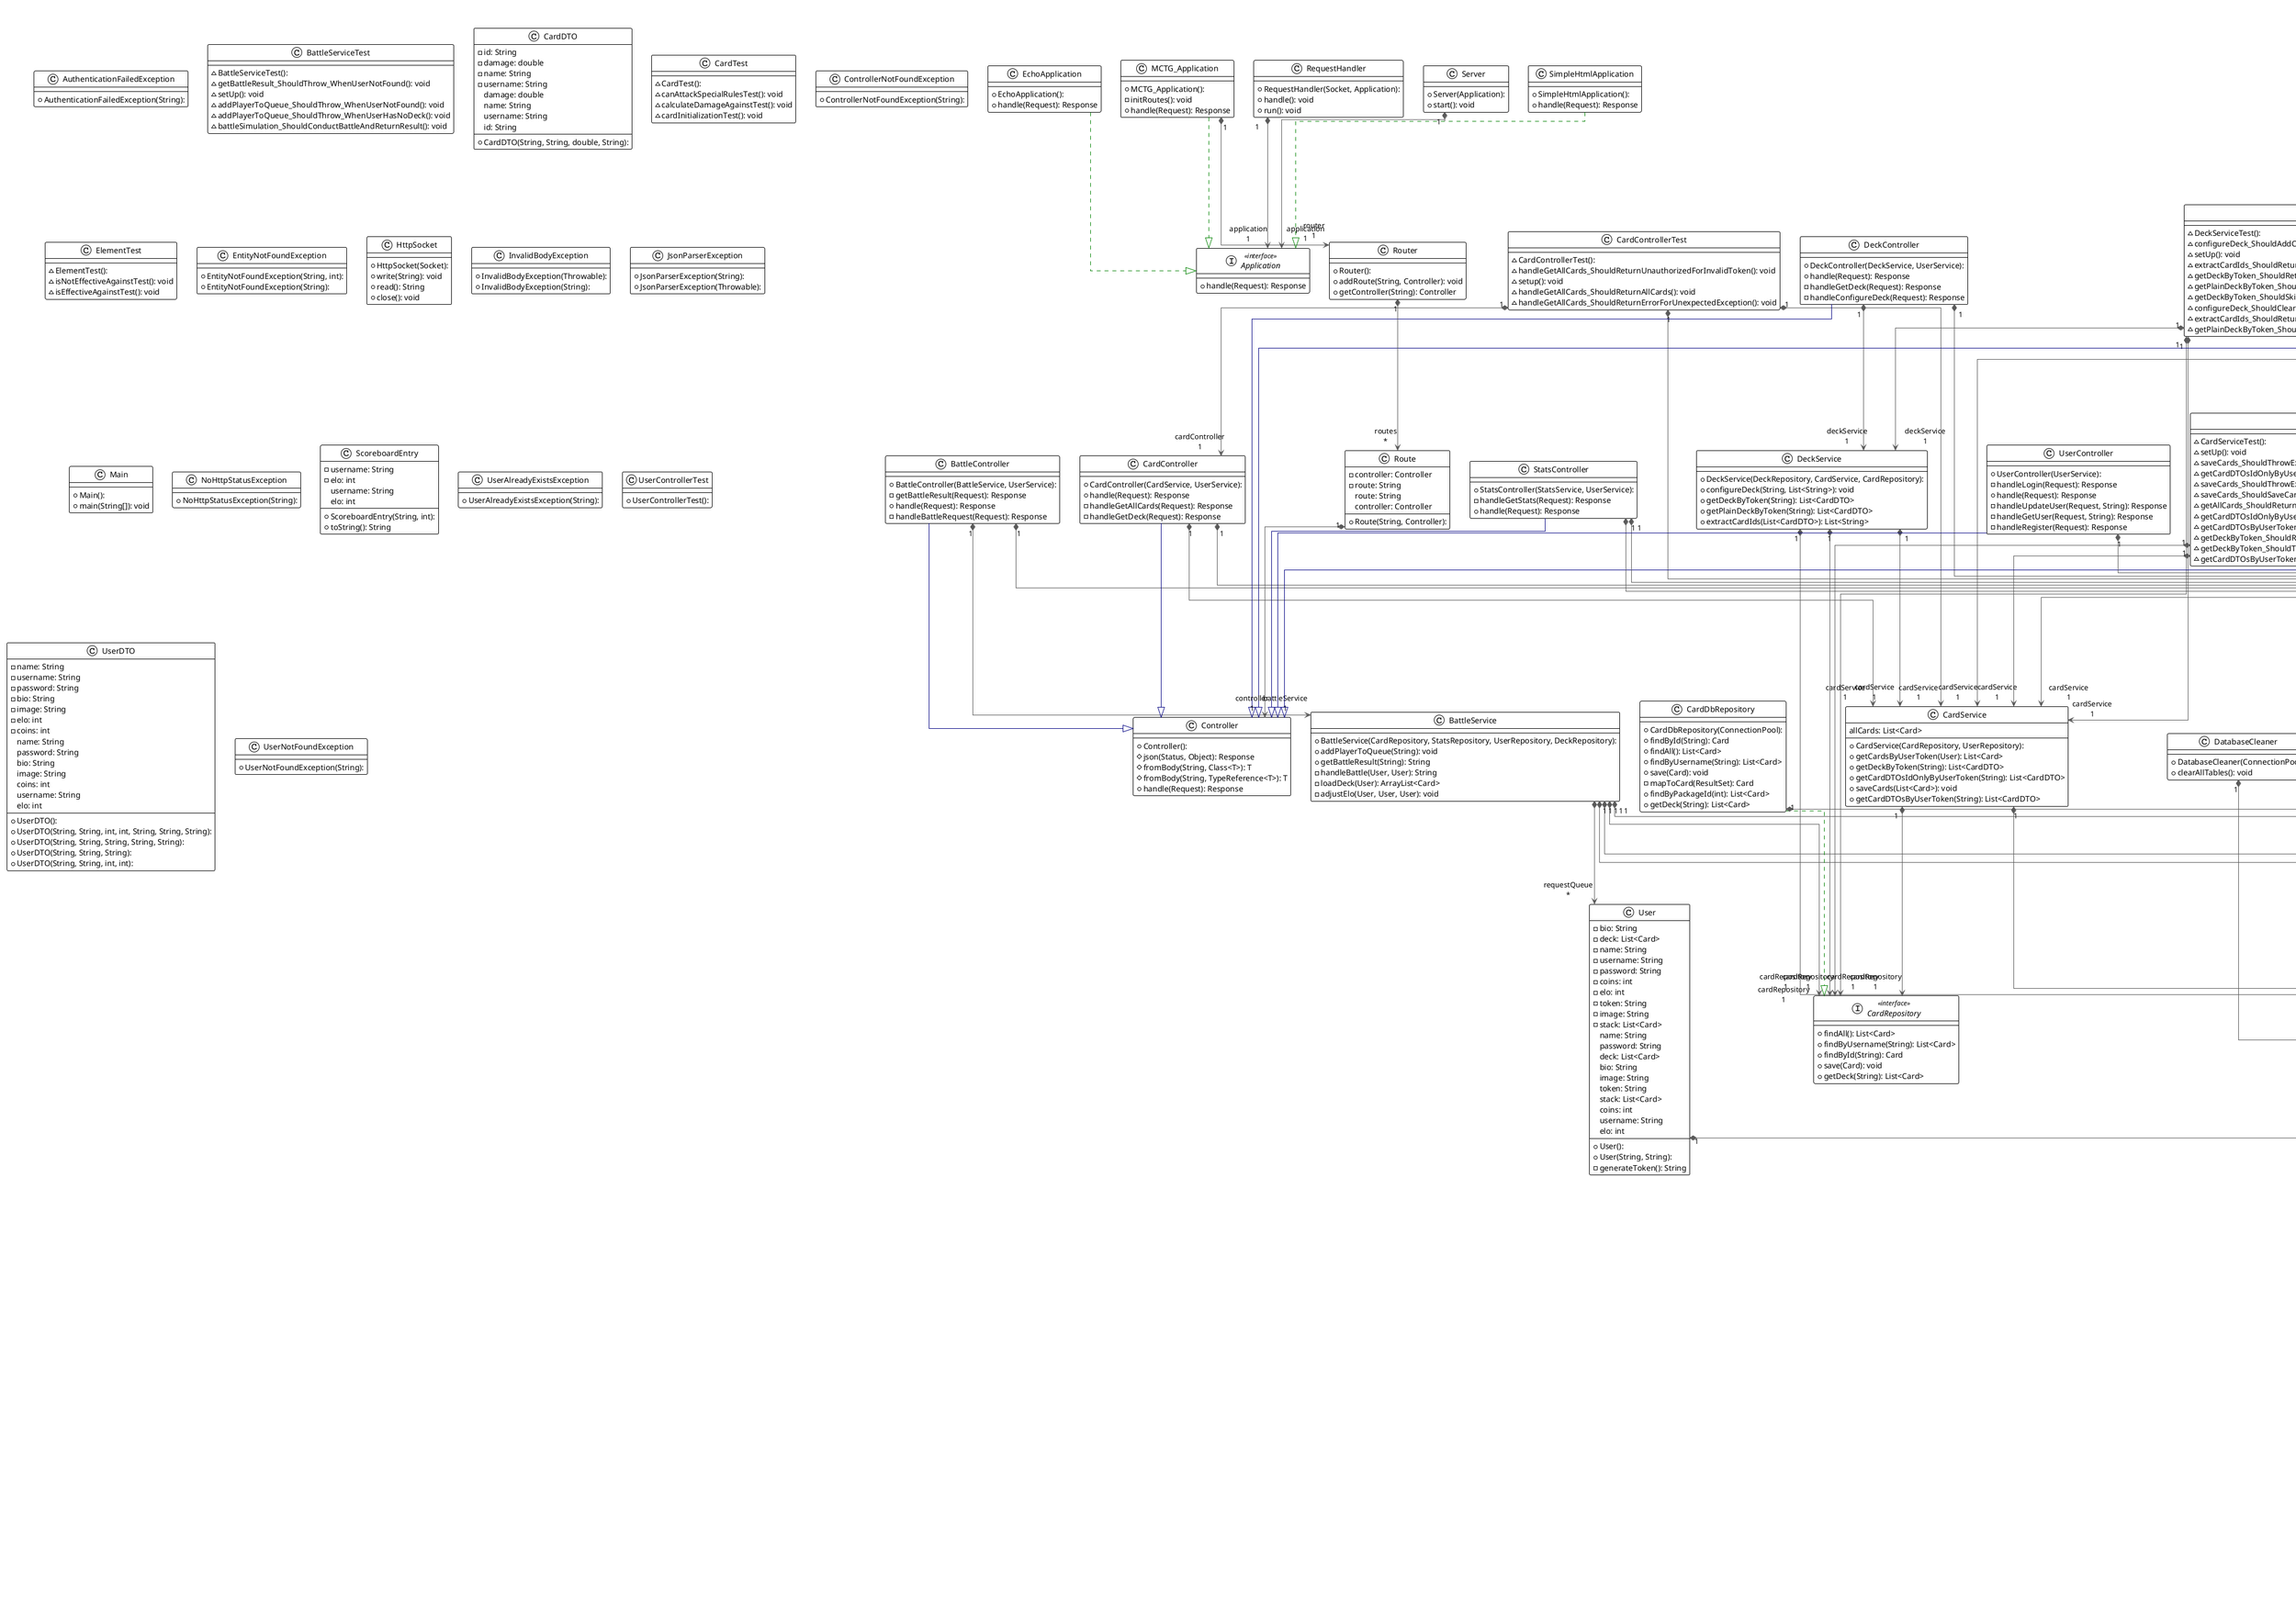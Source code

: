 @startuml

!theme plain
top to bottom direction
skinparam linetype ortho

interface Application << interface >> {
  + handle(Request): Response
}
class AuthenticationFailedException {
  + AuthenticationFailedException(String): 
}
class BattleController {
  + BattleController(BattleService, UserService): 
  - getBattleResult(Request): Response
  + handle(Request): Response
  - handleBattleRequest(Request): Response
}
class BattleService {
  + BattleService(CardRepository, StatsRepository, UserRepository, DeckRepository): 
  + addPlayerToQueue(String): void
  + getBattleResult(String): String
  - handleBattle(User, User): String
  - loadDeck(User): ArrayList<Card>
  - adjustElo(User, User, User): void
}
class BattleServiceTest {
  ~ BattleServiceTest(): 
  ~ getBattleResult_ShouldThrow_WhenUserNotFound(): void
  ~ setUp(): void
  ~ addPlayerToQueue_ShouldThrow_WhenUserNotFound(): void
  ~ addPlayerToQueue_ShouldThrow_WhenUserHasNoDeck(): void
  ~ battleSimulation_ShouldConductBattleAndReturnResult(): void
}
class Card {
  + Card(String, String, double): 
  - username: String
  - element: Element
  - name: String
  - isMonster: boolean
  - monsterType: MonsterType
  - package_id: int
  - id: String
  - isSpell: boolean
  - damage: double
  + canAttack(Card): boolean
  + toString(): String
  - determineElement(String): Element
  - determineMonsterType(String): MonsterType
  + calculateDamageAgainst(Card): double
   damage: double
   name: String
   isSpell: boolean
   monsterType: MonsterType
   package_id: int
   username: String
   element: Element
   id: String
   isMonster: boolean
}
class CardController {
  + CardController(CardService, UserService): 
  + handle(Request): Response
  - handleGetAllCards(Request): Response
  - handleGetDeck(Request): Response
}
class CardControllerTest {
  ~ CardControllerTest(): 
  ~ handleGetAllCards_ShouldReturnUnauthorizedForInvalidToken(): void
  ~ setup(): void
  ~ handleGetAllCards_ShouldReturnAllCards(): void
  ~ handleGetAllCards_ShouldReturnErrorForUnexpectedException(): void
}
class CardDTO {
  + CardDTO(String, String, double, String): 
  - id: String
  - damage: double
  - name: String
  - username: String
   damage: double
   name: String
   username: String
   id: String
}
class CardDbRepository {
  + CardDbRepository(ConnectionPool): 
  + findById(String): Card
  + findAll(): List<Card>
  + findByUsername(String): List<Card>
  + save(Card): void
  - mapToCard(ResultSet): Card
  + findByPackageId(int): List<Card>
  + getDeck(String): List<Card>
}
interface CardRepository << interface >> {
  + findAll(): List<Card>
  + findByUsername(String): List<Card>
  + findById(String): Card
  + save(Card): void
  + getDeck(String): List<Card>
}
class CardService {
  + CardService(CardRepository, UserRepository): 
  + getCardsByUserToken(User): List<Card>
  + getDeckByToken(String): List<CardDTO>
  + getCardDTOsIdOnlyByUserToken(String): List<CardDTO>
  + saveCards(List<Card>): void
  + getCardDTOsByUserToken(String): List<CardDTO>
   allCards: List<Card>
}
class CardServiceTest {
  ~ CardServiceTest(): 
  ~ setUp(): void
  ~ saveCards_ShouldThrowException_WhenCardListIsEmpty(): void
  ~ getCardDTOsIdOnlyByUserToken_ShouldThrowException_WhenTokenIsInvalid(): void
  ~ saveCards_ShouldThrowException_WhenCardListIsNull(): void
  ~ saveCards_ShouldSaveCards_WhenCardListIsValid(): void
  ~ getAllCards_ShouldReturnAllCards(): void
  ~ getCardDTOsIdOnlyByUserToken_ShouldReturnCards_WhenTokenIsValid(): void
  ~ getCardDTOsByUserToken_ShouldThrowException_WhenTokenIsInvalid(): void
  ~ getDeckByToken_ShouldReturnDeck_WhenTokenIsValid(): void
  ~ getDeckByToken_ShouldThrowException_WhenTokenIsInvalid(): void
  ~ getCardDTOsByUserToken_ShouldReturnCards_WhenTokenIsValid(): void
}
class CardTest {
  ~ CardTest(): 
  ~ canAttackSpecialRulesTest(): void
  ~ calculateDamageAgainstTest(): void
  ~ cardInitializationTest(): void
}
class ConnectionPool {
  + ConnectionPool(): 
  + closeConnection(Connection): void
   connection: Connection
}
class Controller {
  + Controller(): 
  # json(Status, Object): Response
  # fromBody(String, Class<T>): T
  # fromBody(String, TypeReference<T>): T
  + handle(Request): Response
}
class ControllerNotFoundException {
  + ControllerNotFoundException(String): 
}
class DatabaseCleaner {
  + DatabaseCleaner(ConnectionPool): 
  + clearAllTables(): void
}
class DeckController {
  + DeckController(DeckService, UserService): 
  + handle(Request): Response
  - handleGetDeck(Request): Response
  - handleConfigureDeck(Request): Response
}
class DeckDbRepository {
  + DeckDbRepository(ConnectionPool): 
  + addCardsToDeck(String, List<String>): void
  + getPlainDeck(String): List<String>
  + clearDeck(String): void
  + getDeck(String): List<String>
  + hasDeck(String): boolean
  + getUsernameFromToken(String): String
}
interface DeckRepository << interface >> {
  + clearDeck(String): void
  + getDeck(String): List<String>
  + hasDeck(String): boolean
  + getPlainDeck(String): List<String>
  + addCardsToDeck(String, List<String>): void
  + getUsernameFromToken(String): String
}
class DeckService {
  + DeckService(DeckRepository, CardService, CardRepository): 
  + configureDeck(String, List<String>): void
  + getDeckByToken(String): List<CardDTO>
  + getPlainDeckByToken(String): List<CardDTO>
  + extractCardIds(List<CardDTO>): List<String>
}
class DeckServiceTest {
  ~ DeckServiceTest(): 
  ~ configureDeck_ShouldAddCardsWithoutClearing_WhenUserHasNoDeck(): void
  ~ setUp(): void
  ~ extractCardIds_ShouldReturnListOfIds_WhenCardDTOsProvided(): void
  ~ getDeckByToken_ShouldReturnCardDTOs_WhenCardsAreFound(): void
  ~ getPlainDeckByToken_ShouldReturnCardDTOs_WhenPlainDeckDataIsValid(): void
  ~ getDeckByToken_ShouldSkipNullCards_WhenCardRepositoryReturnsNull(): void
  ~ configureDeck_ShouldClearAndAddCards_WhenUserAlreadyHasDeck(): void
  ~ extractCardIds_ShouldReturnEmptyList_WhenEmptyListProvided(): void
  ~ getPlainDeckByToken_ShouldReturnEmptyList_WhenPlainDeckIsEmpty(): void
}
class EchoApplication {
  + EchoApplication(): 
  + handle(Request): Response
}
enum Element << enumeration >> {
  - Element(): 
  + values(): Element[]
  + valueOf(String): Element
  + isNotEffectiveAgainst(Element): boolean
  + isEffectiveAgainst(Element): boolean
}
class ElementTest {
  ~ ElementTest(): 
  ~ isNotEffectiveAgainstTest(): void
  ~ isEffectiveAgainstTest(): void
}
class EntityNotFoundException {
  + EntityNotFoundException(String, int): 
  + EntityNotFoundException(String): 
}
class HttpRequestParser {
  + HttpRequestParser(): 
  + parse(String): Request
  - parseQueryParameters(String, Request): void
}
class HttpRequestParserTest {
  ~ HttpRequestParserTest(): 
  + give_httpGetRequest_then_parsePath(): void
  + give_httpGetRequest_then_parseAuthToken(): void
  + give_httpGetRequest_then_parseMethod(): void
  + give_httpGetRequest_then_parseHostHeader(): void
}
class HttpResponseFormatter {
  + HttpResponseFormatter(): 
  + format(Response): String
}
class HttpResponseFormatterTest {
  ~ HttpResponseFormatterTest(): 
  + given_statusOk_when_useFormatter_then_formatStatusLineCorrectly(): void
  + given_body_when_useFormatter_then_formatContentLengthCorrectly(): void
  + given_body_when_useFormatter_then_formatBodyCorrectly(): void
  + given_authenticationHeader_when_useFormatter_then_formatHeaderCorrectly(): void
  + given_noStatus_when_useFormatter_then_noHttpStatusException(): void
  + given_statusInternalServerError_when_useFormatter_then_formatStatusLineCorrectly(): void
  + given_body_when_useFormatter_then_formatEmptyLineCorrectly(): void
}
class HttpSocket {
  + HttpSocket(Socket): 
  + write(String): void
  + read(): String
  + close(): void
}
class InvalidBodyException {
  + InvalidBodyException(Throwable): 
  + InvalidBodyException(String): 
}
class JsonParserException {
  + JsonParserException(String): 
  + JsonParserException(Throwable): 
}
class MCTG_Application {
  + MCTG_Application(): 
  - initRoutes(): void
  + handle(Request): Response
}
class Main {
  + Main(): 
  + main(String[]): void
}
enum Method << enumeration >> {
  - Method(String): 
  - name: String
  + values(): Method[]
  + valueOf(String): Method
   name: String
}
enum MonsterType << enumeration >> {
  - MonsterType(): 
  + values(): MonsterType[]
  + valueOf(String): MonsterType
}
class NoHttpStatusException {
  + NoHttpStatusException(String): 
}
class Package {
  + Package(int, List<Card>): 
  - id: int
  - cards: List<Card>
  + toString(): String
   id: int
   cards: List<Card>
}
class PackageController {
  + PackageController(PackageService, UserService): 
  + handle(Request): Response
  - handleAcquirePackage(Request): Response
  - handleCreatePackage(Request): Response
}
class PackageDbRepository {
  + PackageDbRepository(ConnectionPool): 
  - getGeneratedPackageId(PreparedStatement): int
  + save(): int
  + acquirePackage(String): Package
  + hasPackages(): boolean
}
interface PackageRepository << interface >> {
  + acquirePackage(String): Package
  + hasPackages(): boolean
  + save(): int
}
class PackageService {
  + PackageService(PackageRepository, UserRepository, CardService): 
  + acquirePackage(String): void
  + createPackage(List<Card>): void
}
class PackageServiceTest {
  ~ PackageServiceTest(): 
  ~ acquirePackage_ShouldThrow_WhenUserHasNotEnoughCoins(): void
  ~ createPackage_ShouldThrow_WhenCardsSizeNotFive(): void
  ~ acquirePackage_ShouldAcquirePackageAndUpdateUser_WhenAllConditionsMet(): void
  ~ acquirePackage_ShouldThrow_WhenUserNotFound(): void
  ~ setUp(): void
  ~ acquirePackage_ShouldThrow_WhenNoPackagesAvailable(): void
  ~ createPackage_ShouldThrow_WhenCardsAreNull(): void
  ~ createPackage_ShouldSavePackageAndCards_WhenCardsSizeIsFive(): void
}
class Request {
  + Request(): 
  - path: String
  - body: String
  - method: Method
  - http: String
  + getHeader(String): String
  + setQueryParameter(String, String): void
  + getQueryParameter(String): String
  + setHeader(String, String): void
   http: String
   body: String
   path: String
   method: Method
}
class RequestHandler {
  + RequestHandler(Socket, Application): 
  + handle(): void
  + run(): void
}
class Response {
  + Response(): 
  - status: Status
  - headers: Map<String, String>
  - body: String
  + setHeader(String, String): void
  + getHeader(String): String
   body: String
   headers: Map<String, String>
   status: Status
}
class Route {
  + Route(String, Controller): 
  - controller: Controller
  - route: String
   route: String
   controller: Controller
}
class Router {
  + Router(): 
  + addRoute(String, Controller): void
  + getController(String): Controller
}
class ScoreboardController {
  + ScoreboardController(ScoreboardService, UserService): 
  + handle(Request): Response
}
class ScoreboardDbRepository {
  + ScoreboardDbRepository(ConnectionPool): 
   scoreboard: List<ScoreboardEntry>
}
class ScoreboardEntry {
  + ScoreboardEntry(String, int): 
  - username: String
  - elo: int
  + toString(): String
   username: String
   elo: int
}
interface ScoreboardRepository << interface >> {
   scoreboard: List<ScoreboardEntry>
}
class ScoreboardService {
  + ScoreboardService(ScoreboardRepository): 
   scoreboard: List<ScoreboardEntry>
}
class ScoreboardServiceTest {
  ~ ScoreboardServiceTest(): 
  ~ getScoreboard_ShouldReturnScoreboardEntries(): void
  ~ getScoreboard_ShouldReturnEmptyList_WhenNoEntries(): void
  ~ setUp(): void
}
class Server {
  + Server(Application): 
  + start(): void
}
class SimpleHtmlApplication {
  + SimpleHtmlApplication(): 
  + handle(Request): Response
}
class StatsController {
  + StatsController(StatsService, UserService): 
  - handleGetStats(Request): Response
  + handle(Request): Response
}
class StatsDbRepository {
  + StatsDbRepository(ConnectionPool): 
  + addWin(String): void
  + getStatsByUsername(String): Object
  + addLoss(String): void
  + createStats(String): void
  + incrementGamesPlayed(String): void
  + updateElo(String, int): void
  + addDraw(String): void
}
interface StatsRepository << interface >> {
  + addWin(String): void
  + updateElo(String, int): void
  + addLoss(String): void
  + incrementGamesPlayed(String): void
  + createStats(String): void
  + addDraw(String): void
  + getStatsByUsername(String): Object
}
class StatsService {
  + StatsService(StatsRepository, UserRepository): 
  + getStats(String): Object
}
class StatsServiceTest {
  ~ StatsServiceTest(): 
  ~ setUp(): void
  ~ getStats_ShouldReturnStats_WhenTokenIsValid(): void
  ~ getStats_ShouldThrowNullPointerException_WhenUserNotFound(): void
}
enum Status << enumeration >> {
  - Status(int, String): 
  - code: int
  - message: String
  + values(): Status[]
  + valueOf(String): Status
   code: int
   message: String
}
class User {
  + User(): 
  + User(String, String): 
  - bio: String
  - deck: List<Card>
  - name: String
  - username: String
  - password: String
  - coins: int
  - elo: int
  - token: String
  - image: String
  - stack: List<Card>
  - generateToken(): String
   name: String
   password: String
   deck: List<Card>
   bio: String
   image: String
   token: String
   stack: List<Card>
   coins: int
   username: String
   elo: int
}
class UserAlreadyExistsException {
  + UserAlreadyExistsException(String): 
}
class UserController {
  + UserController(UserService): 
  - handleLogin(Request): Response
  + handle(Request): Response
  - handleUpdateUser(Request, String): Response
  - handleGetUser(Request, String): Response
  - handleRegister(Request): Response
}
class UserControllerTest {
  + UserControllerTest(): 
}
class UserDTO {
  + UserDTO(): 
  + UserDTO(String, String, int, int, String, String, String): 
  + UserDTO(String, String, String, String, String): 
  + UserDTO(String, String, String): 
  + UserDTO(String, String, int, int): 
  - name: String
  - username: String
  - password: String
  - bio: String
  - image: String
  - elo: int
  - coins: int
   name: String
   password: String
   bio: String
   image: String
   coins: int
   username: String
   elo: int
}
class UserDbRepository {
  + UserDbRepository(ConnectionPool): 
  + findByToken(String): User
  + delete(User): boolean
  + updateUserDetails(String, String, String, String): boolean
  + findAll(): List<User>
  + findByUsername(String): User
  - getCardsForUser(String, String): List<Card>
  + update(User): boolean
  - mapToUser(ResultSet): User
  + updateElo(String, int): void
  + save(User): User
}
class UserNotFoundException {
  + UserNotFoundException(String): 
}
interface UserRepository << interface >> {
  + updateUserDetails(String, String, String, String): boolean
  + save(User): User
  + updateElo(String, int): void
  + delete(User): boolean
  + findByToken(String): User
  + findAll(): List<User>
  + findByUsername(String): User
  + update(User): boolean
}
class UserService {
  + UserService(UserRepository, StatsRepository): 
  + authenticate(UserDTO): String
  + updateUser(String, UserDTO): void
  + validateToken(String): String
  + getUser(String): UserDTO
  + validateAccess(String, String): void
  + createUser(User): UserDTO
  + validateAdmin(String): void
}
class UserServiceTest {
  ~ UserServiceTest(): 
  ~ createUser_ShouldNotCallCreateStats_WhenUserIsAdmin(): void
  ~ updateUser_ShouldThrowUserNotFoundException_WhenUserDoesNotExist(): void
  ~ validateAccess_ShouldThrow_WhenUserTokenDoesNotMatchTargetUsername(): void
  ~ validateToken_ShouldThrowException_WhenUserIsNull(): void
  ~ authenticate_ShouldReturnToken_WhenCredentialsAreValid(): void
  ~ authenticate_ShouldThrowAuthenticationFailedException_WhenPasswordIsWrong(): void
  ~ validateToken_ShouldThrowException_WhenHeaderIsNullOrMissingBearer(): void
  ~ validateAdmin_ShouldThrow_WhenUserIsNotAdmin(): void
  ~ validateToken_ShouldReturnToken_WhenHeaderIsValidAndUserExists(): void
  ~ updateUser_ShouldUpdateUser_WhenUserExists(): void
  ~ createUser_ShouldCreateAndReturnUserDTO_WhenUserDoesNotExist(): void
  ~ setUp(): void
  ~ getUser_ShouldThrowUserNotFoundException_WhenUserNotFound(): void
  ~ authenticate_ShouldThrowUserNotFoundException_WhenUserDoesNotExist(): void
  ~ getUser_ShouldReturnUserDTO_WhenUserExists(): void
  ~ createUser_ShouldThrowException_WhenUsernameAlreadyExists(): void
  ~ validateAccess_ShouldThrow_WhenTokenIsInvalid(): void
  ~ validateAdmin_ShouldNotThrow_WhenUserIsAdmin(): void
  ~ validateAccess_ShouldNotThrow_WhenTokenValidAndUsernameMatches(): void
}

BattleController              "1" *-[#595959,plain]-> "battleService\n1" BattleService                 
BattleController               -[#000082,plain]-^  Controller                    
BattleController              "1" *-[#595959,plain]-> "userService\n1" UserService                   
BattleService                 "1" *-[#595959,plain]-> "cardRepository\n1" CardRepository                
BattleService                 "1" *-[#595959,plain]-> "deckRepository\n1" DeckRepository                
BattleService                 "1" *-[#595959,plain]-> "statsRepository\n1" StatsRepository               
BattleService                 "1" *-[#595959,plain]-> "requestQueue\n*" User                          
BattleService                 "1" *-[#595959,plain]-> "userRepository\n1" UserRepository                
Card                          "1" *-[#595959,plain]-> "element\n1" Element                       
Card                          "1" *-[#595959,plain]-> "monsterType\n1" MonsterType                   
CardController                "1" *-[#595959,plain]-> "cardService\n1" CardService                   
CardController                 -[#000082,plain]-^  Controller                    
CardController                "1" *-[#595959,plain]-> "userService\n1" UserService                   
CardControllerTest            "1" *-[#595959,plain]-> "cardController\n1" CardController                
CardControllerTest            "1" *-[#595959,plain]-> "cardService\n1" CardService                   
CardControllerTest            "1" *-[#595959,plain]-> "userService\n1" UserService                   
CardDbRepository               -[#008200,dashed]-^  CardRepository                
CardDbRepository              "1" *-[#595959,plain]-> "connectionPool\n1" ConnectionPool                
CardService                   "1" *-[#595959,plain]-> "cardRepository\n1" CardRepository                
CardService                   "1" *-[#595959,plain]-> "userRepository\n1" UserRepository                
CardServiceTest               "1" *-[#595959,plain]-> "cardRepository\n1" CardRepository                
CardServiceTest               "1" *-[#595959,plain]-> "cardService\n1" CardService                   
CardServiceTest               "1" *-[#595959,plain]-> "userRepository\n1" UserRepository                
DatabaseCleaner               "1" *-[#595959,plain]-> "connectionPool\n1" ConnectionPool                
DeckController                 -[#000082,plain]-^  Controller                    
DeckController                "1" *-[#595959,plain]-> "deckService\n1" DeckService                   
DeckController                "1" *-[#595959,plain]-> "userService\n1" UserService                   
DeckDbRepository              "1" *-[#595959,plain]-> "connectionPool\n1" ConnectionPool                
DeckDbRepository               -[#008200,dashed]-^  DeckRepository                
DeckService                   "1" *-[#595959,plain]-> "cardRepository\n1" CardRepository                
DeckService                   "1" *-[#595959,plain]-> "cardService\n1" CardService                   
DeckService                   "1" *-[#595959,plain]-> "deckRepository\n1" DeckRepository                
DeckServiceTest               "1" *-[#595959,plain]-> "cardRepository\n1" CardRepository                
DeckServiceTest               "1" *-[#595959,plain]-> "cardService\n1" CardService                   
DeckServiceTest               "1" *-[#595959,plain]-> "deckRepository\n1" DeckRepository                
DeckServiceTest               "1" *-[#595959,plain]-> "deckService\n1" DeckService                   
EchoApplication                -[#008200,dashed]-^  Application                   
HttpRequestParserTest         "1" *-[#595959,plain]-> "requestParser\n1" HttpRequestParser             
HttpResponseFormatterTest     "1" *-[#595959,plain]-> "httpResponseFormatter\n1" HttpResponseFormatter         
MCTG_Application               -[#008200,dashed]-^  Application                   
MCTG_Application              "1" *-[#595959,plain]-> "router\n1" Router                        
Package                       "1" *-[#595959,plain]-> "cards\n*" Card                          
PackageController              -[#000082,plain]-^  Controller                    
PackageController             "1" *-[#595959,plain]-> "packageService\n1" PackageService                
PackageController             "1" *-[#595959,plain]-> "userService\n1" UserService                   
PackageDbRepository           "1" *-[#595959,plain]-> "connectionPool\n1" ConnectionPool                
PackageDbRepository            -[#008200,dashed]-^  PackageRepository             
PackageService                "1" *-[#595959,plain]-> "cardService\n1" CardService                   
PackageService                "1" *-[#595959,plain]-> "packageRepository\n1" PackageRepository             
PackageService                "1" *-[#595959,plain]-> "userRepository\n1" UserRepository                
PackageServiceTest            "1" *-[#595959,plain]-> "cardService\n1" CardService                   
PackageServiceTest            "1" *-[#595959,plain]-> "packageRepository\n1" PackageRepository             
PackageServiceTest            "1" *-[#595959,plain]-> "packageService\n1" PackageService                
PackageServiceTest            "1" *-[#595959,plain]-> "userRepository\n1" UserRepository                
Request                       "1" *-[#595959,plain]-> "method\n1" Method                        
RequestHandler                "1" *-[#595959,plain]-> "application\n1" Application                   
Response                      "1" *-[#595959,plain]-> "status\n1" Status                        
Route                         "1" *-[#595959,plain]-> "controller\n1" Controller                    
Router                        "1" *-[#595959,plain]-> "routes\n*" Route                         
ScoreboardController           -[#000082,plain]-^  Controller                    
ScoreboardController          "1" *-[#595959,plain]-> "scoreboardService\n1" ScoreboardService             
ScoreboardController          "1" *-[#595959,plain]-> "userService\n1" UserService                   
ScoreboardDbRepository        "1" *-[#595959,plain]-> "connectionPool\n1" ConnectionPool                
ScoreboardDbRepository         -[#008200,dashed]-^  ScoreboardRepository          
ScoreboardService             "1" *-[#595959,plain]-> "scoreboardRepository\n1" ScoreboardRepository          
ScoreboardServiceTest         "1" *-[#595959,plain]-> "scoreboardRepository\n1" ScoreboardRepository          
ScoreboardServiceTest         "1" *-[#595959,plain]-> "scoreboardService\n1" ScoreboardService             
Server                        "1" *-[#595959,plain]-> "application\n1" Application                   
SimpleHtmlApplication          -[#008200,dashed]-^  Application                   
StatsController                -[#000082,plain]-^  Controller                    
StatsController               "1" *-[#595959,plain]-> "statsService\n1" StatsService                  
StatsController               "1" *-[#595959,plain]-> "userService\n1" UserService                   
StatsDbRepository             "1" *-[#595959,plain]-> "connectionPool\n1" ConnectionPool                
StatsDbRepository              -[#008200,dashed]-^  StatsRepository               
StatsService                  "1" *-[#595959,plain]-> "statsRepository\n1" StatsRepository               
StatsService                  "1" *-[#595959,plain]-> "userRepository\n1" UserRepository                
StatsServiceTest              "1" *-[#595959,plain]-> "statsRepository\n1" StatsRepository               
StatsServiceTest              "1" *-[#595959,plain]-> "statsService\n1" StatsService                  
StatsServiceTest              "1" *-[#595959,plain]-> "userRepository\n1" UserRepository                
User                          "1" *-[#595959,plain]-> "stack\n*" Card                          
UserController                 -[#000082,plain]-^  Controller                    
UserController                "1" *-[#595959,plain]-> "userService\n1" UserService                   
UserDbRepository              "1" *-[#595959,plain]-> "connectionPool\n1" ConnectionPool                
UserDbRepository               -[#008200,dashed]-^  UserRepository                
UserService                   "1" *-[#595959,plain]-> "statsRepository\n1" StatsRepository               
UserService                   "1" *-[#595959,plain]-> "userRepository\n1" UserRepository                
UserServiceTest               "1" *-[#595959,plain]-> "statsRepository\n1" StatsRepository               
UserServiceTest               "1" *-[#595959,plain]-> "userRepository\n1" UserRepository                
UserServiceTest               "1" *-[#595959,plain]-> "userService\n1" UserService                   
@enduml

